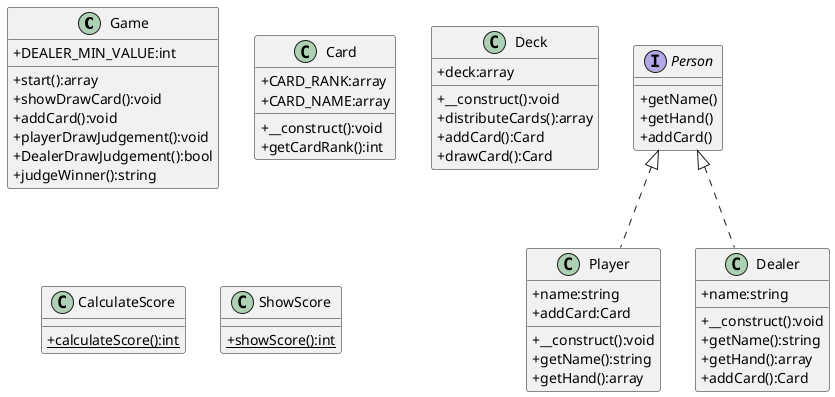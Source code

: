 @startuml
skinparam classAttributeIconSize 0

class Game {
  +DEALER_MIN_VALUE:int
  +start():array
  +showDrawCard():void
  +addCard():void
  +playerDrawJudgement():void
  +DealerDrawJudgement():bool
  +judgeWinner():string
}

interface Person {
  +getName()
  +getHand()
  +addCard()
}

class Player implements Person {
  +name:string
  +__construct():void
  +getName():string
  +getHand():array
  +addCard:Card
}

class Dealer implements Person {
  +name:string
  +__construct():void
  +getName():string
  +getHand():array
  +addCard():Card
}

class Card {
  +CARD_RANK:array
  +CARD_NAME:array
  ' -suit:string
  ' -num:string
  +__construct():void
  +getCardRank():int
  ' +getSuit():string
  ' +getNum():mixed
  ' +getCardName():string
}

class Deck {
  +deck:array
  +__construct():void
  +distributeCards():array
  +addCard():Card
  +drawCard():Card
}

class CalculateScore {
  {static}+calculateScore():int
}

class ShowScore {
  {static}+showScore():int
}


@enduml
